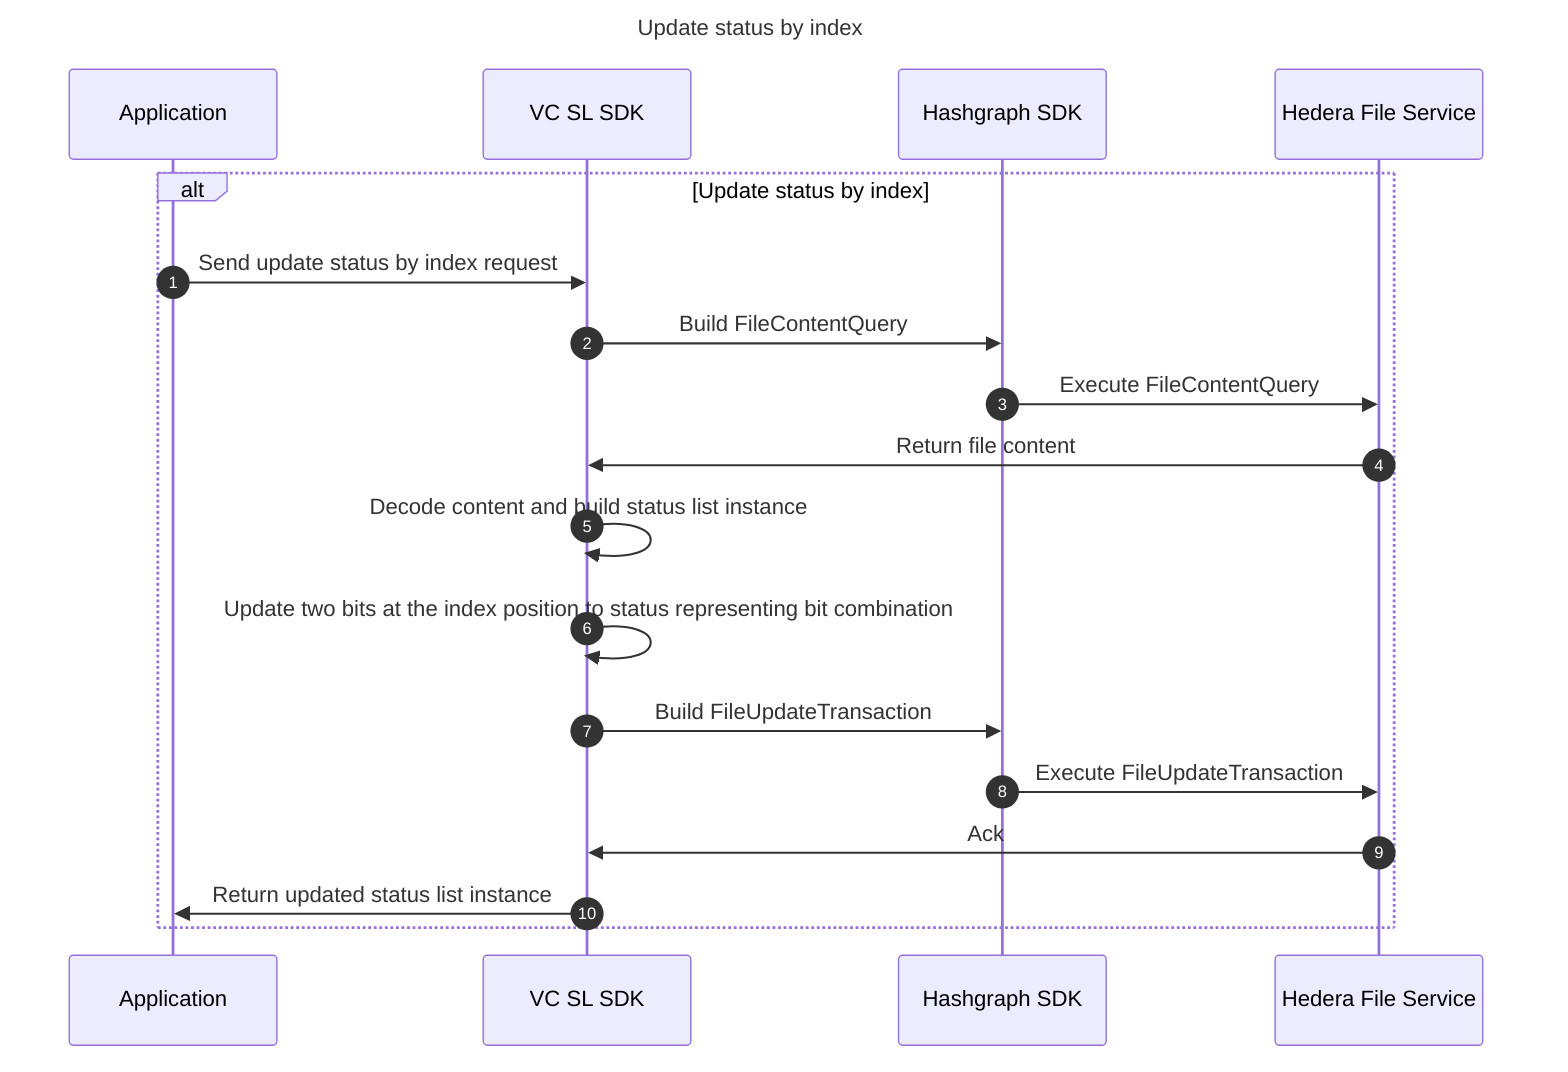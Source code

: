 sequenceDiagram
Title: Update status by index
  autonumber
  participant App as Application
  participant SDK as VC SL SDK
  participant HSDK as Hashgraph SDK
  participant HFS as Hedera File Service

alt Update status by index

App ->> SDK: Send update status by index request
SDK ->> HSDK: Build FileContentQuery
HSDK ->> HFS: Execute FileContentQuery
HFS ->> SDK: Return file content
SDK ->> SDK: Decode content and build status list instance
SDK ->> SDK: Update two bits at the index position to status representing bit combination
SDK ->> HSDK: Build FileUpdateTransaction
HSDK ->> HFS: Execute FileUpdateTransaction
HFS ->> SDK: Ack
SDK ->> App: Return updated status list instance

end